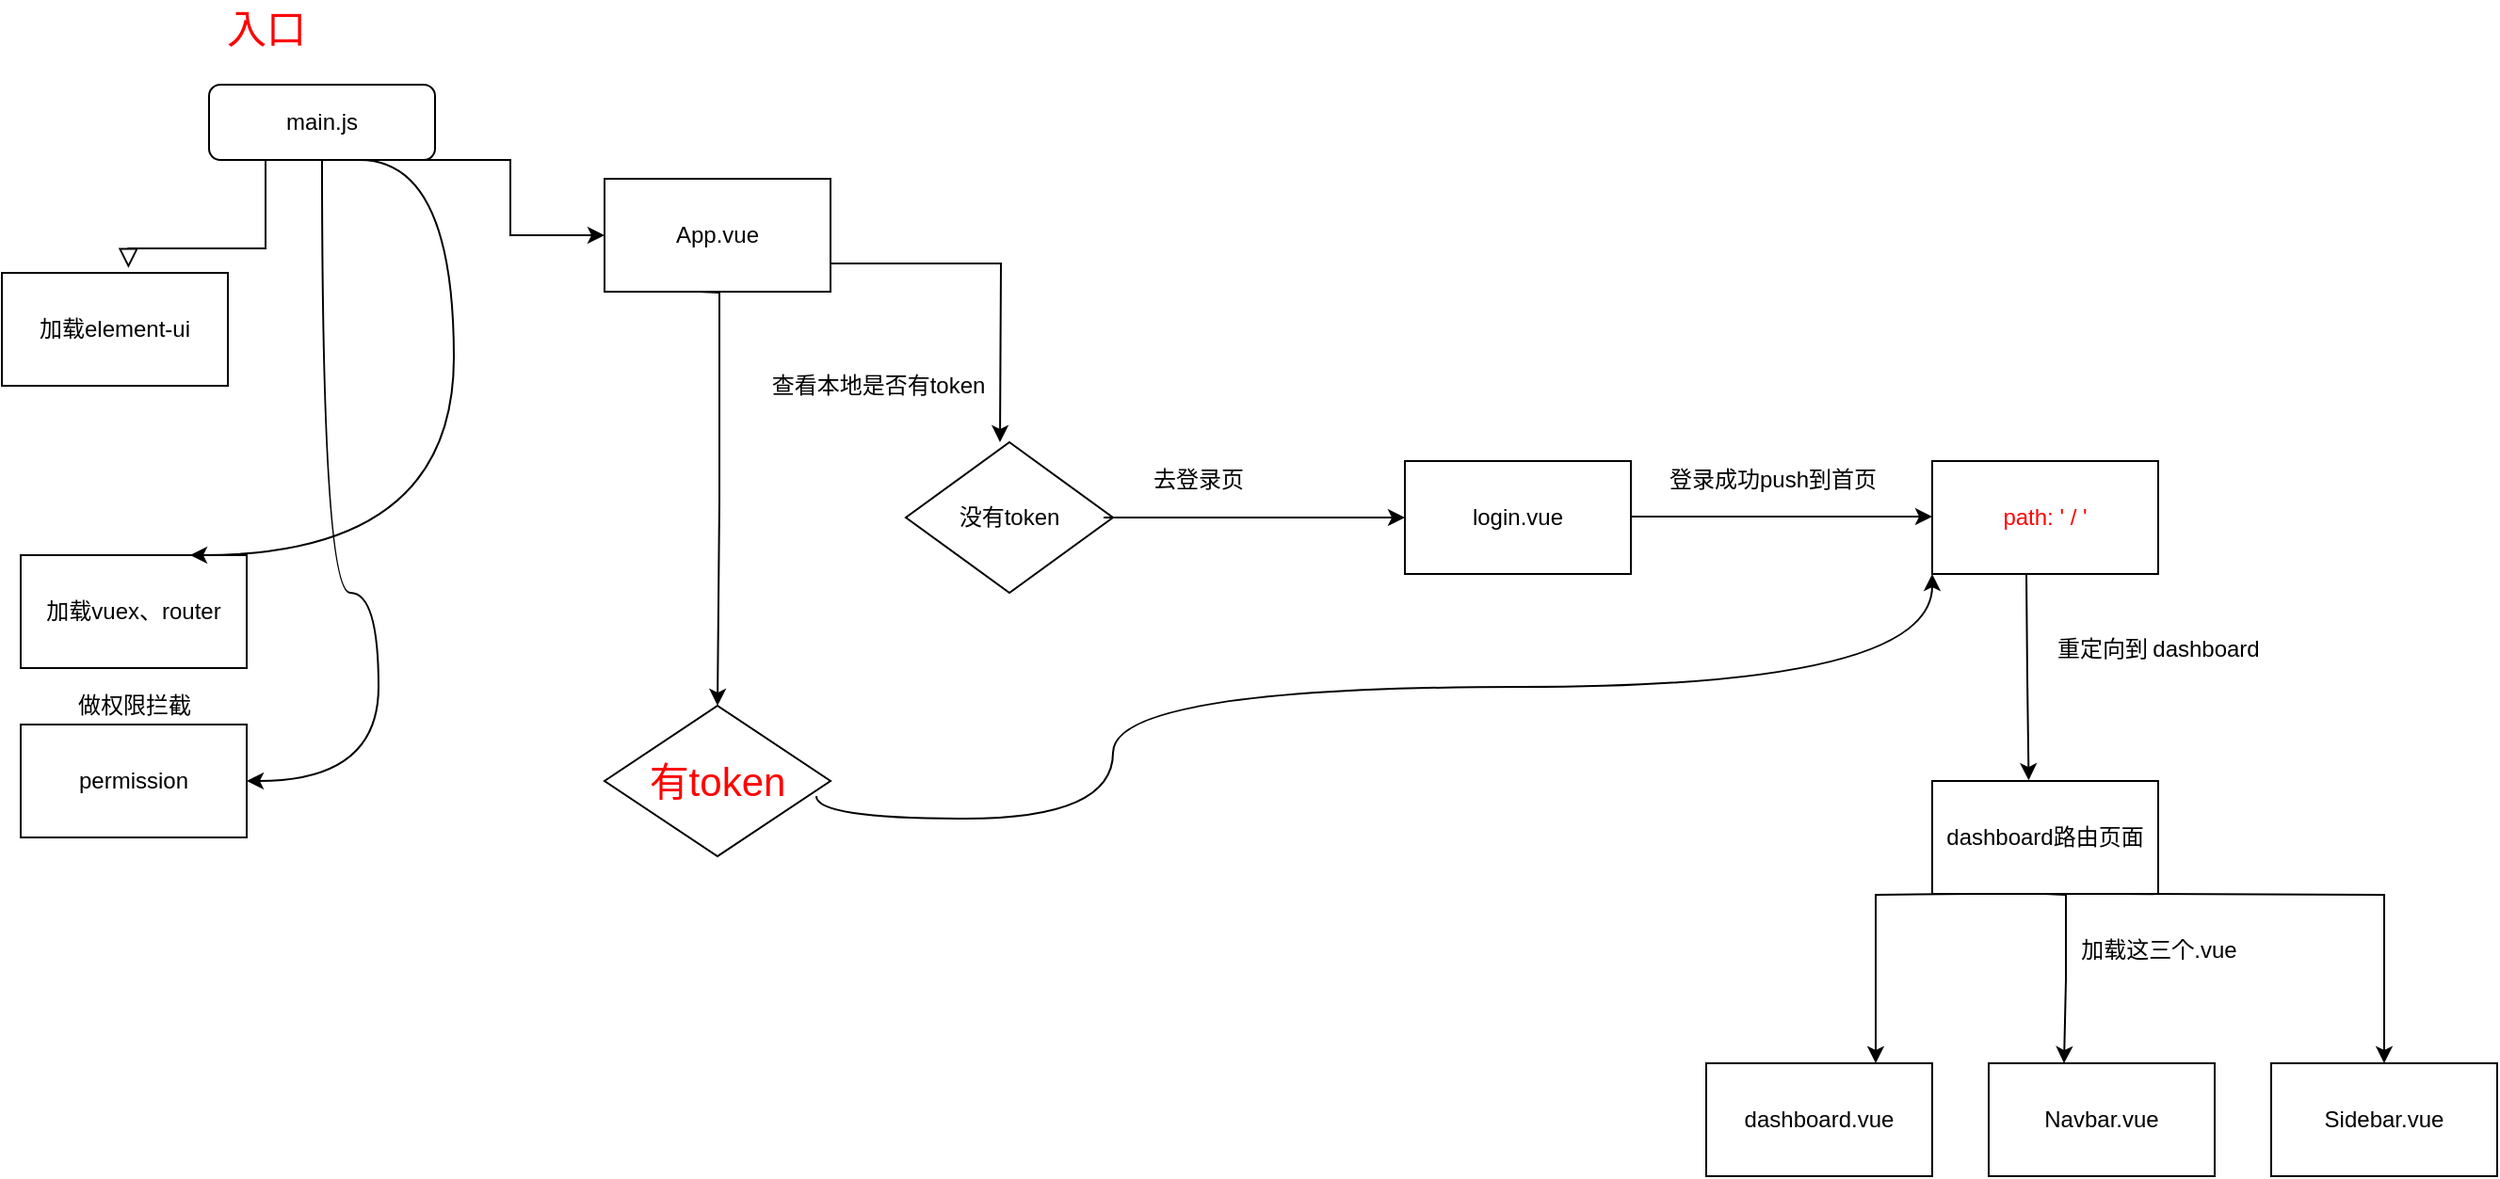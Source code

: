<mxfile version="15.4.0" type="device"><diagram id="C5RBs43oDa-KdzZeNtuy" name="Page-1"><mxGraphModel dx="1550" dy="895" grid="1" gridSize="10" guides="1" tooltips="1" connect="1" arrows="1" fold="1" page="1" pageScale="1" pageWidth="1654" pageHeight="2336" math="0" shadow="0"><root><mxCell id="WIyWlLk6GJQsqaUBKTNV-0"/><mxCell id="WIyWlLk6GJQsqaUBKTNV-1" parent="WIyWlLk6GJQsqaUBKTNV-0"/><mxCell id="WIyWlLk6GJQsqaUBKTNV-2" value="" style="rounded=0;html=1;jettySize=auto;orthogonalLoop=1;fontSize=11;endArrow=block;endFill=0;endSize=8;strokeWidth=1;shadow=0;labelBackgroundColor=none;edgeStyle=orthogonalEdgeStyle;entryX=0.56;entryY=-0.043;entryDx=0;entryDy=0;entryPerimeter=0;" parent="WIyWlLk6GJQsqaUBKTNV-1" source="WIyWlLk6GJQsqaUBKTNV-3" target="SfgkMUI_eOglYXJBngwC-0" edge="1"><mxGeometry relative="1" as="geometry"><mxPoint x="220" y="170" as="targetPoint"/><Array as="points"><mxPoint x="220" y="167"/></Array></mxGeometry></mxCell><mxCell id="WIyWlLk6GJQsqaUBKTNV-3" value="main.js" style="rounded=1;whiteSpace=wrap;html=1;fontSize=12;glass=0;strokeWidth=1;shadow=0;" parent="WIyWlLk6GJQsqaUBKTNV-1" vertex="1"><mxGeometry x="190" y="80" width="120" height="40" as="geometry"/></mxCell><mxCell id="SfgkMUI_eOglYXJBngwC-0" value="加载element-ui" style="rounded=0;whiteSpace=wrap;html=1;" vertex="1" parent="WIyWlLk6GJQsqaUBKTNV-1"><mxGeometry x="80" y="180" width="120" height="60" as="geometry"/></mxCell><mxCell id="SfgkMUI_eOglYXJBngwC-1" value="加载vuex、router" style="rounded=0;whiteSpace=wrap;html=1;" vertex="1" parent="WIyWlLk6GJQsqaUBKTNV-1"><mxGeometry x="90" y="330" width="120" height="60" as="geometry"/></mxCell><mxCell id="SfgkMUI_eOglYXJBngwC-5" value="permission" style="rounded=0;whiteSpace=wrap;html=1;" vertex="1" parent="WIyWlLk6GJQsqaUBKTNV-1"><mxGeometry x="90" y="420" width="120" height="60" as="geometry"/></mxCell><mxCell id="SfgkMUI_eOglYXJBngwC-6" value="做权限拦截" style="text;html=1;align=center;verticalAlign=middle;resizable=0;points=[];autosize=1;strokeColor=none;fillColor=none;" vertex="1" parent="WIyWlLk6GJQsqaUBKTNV-1"><mxGeometry x="110" y="400" width="80" height="20" as="geometry"/></mxCell><mxCell id="SfgkMUI_eOglYXJBngwC-7" value="" style="curved=1;endArrow=classic;html=1;rounded=0;edgeStyle=orthogonalEdgeStyle;entryX=0.75;entryY=0;entryDx=0;entryDy=0;" edge="1" parent="WIyWlLk6GJQsqaUBKTNV-1" target="SfgkMUI_eOglYXJBngwC-1"><mxGeometry width="50" height="50" relative="1" as="geometry"><mxPoint x="270" y="120" as="sourcePoint"/><mxPoint x="320" y="70" as="targetPoint"/><Array as="points"><mxPoint x="320" y="120"/><mxPoint x="320" y="330"/></Array></mxGeometry></mxCell><mxCell id="SfgkMUI_eOglYXJBngwC-11" value="" style="curved=1;endArrow=classic;html=1;rounded=0;edgeStyle=orthogonalEdgeStyle;entryX=1;entryY=0.5;entryDx=0;entryDy=0;" edge="1" parent="WIyWlLk6GJQsqaUBKTNV-1" source="WIyWlLk6GJQsqaUBKTNV-3" target="SfgkMUI_eOglYXJBngwC-5"><mxGeometry width="50" height="50" relative="1" as="geometry"><mxPoint x="390" y="470" as="sourcePoint"/><mxPoint x="400" y="460" as="targetPoint"/><Array as="points"><mxPoint x="250" y="350"/><mxPoint x="280" y="350"/><mxPoint x="280" y="450"/></Array></mxGeometry></mxCell><mxCell id="SfgkMUI_eOglYXJBngwC-12" value="App.vue" style="rounded=0;whiteSpace=wrap;html=1;" vertex="1" parent="WIyWlLk6GJQsqaUBKTNV-1"><mxGeometry x="400" y="130" width="120" height="60" as="geometry"/></mxCell><mxCell id="SfgkMUI_eOglYXJBngwC-13" value="" style="endArrow=classic;html=1;rounded=0;edgeStyle=orthogonalEdgeStyle;entryX=0;entryY=0.5;entryDx=0;entryDy=0;" edge="1" parent="WIyWlLk6GJQsqaUBKTNV-1" target="SfgkMUI_eOglYXJBngwC-12"><mxGeometry relative="1" as="geometry"><mxPoint x="290" y="120" as="sourcePoint"/><mxPoint x="350" y="180" as="targetPoint"/><Array as="points"><mxPoint x="350" y="120"/><mxPoint x="350" y="160"/></Array></mxGeometry></mxCell><mxCell id="SfgkMUI_eOglYXJBngwC-15" value="" style="endArrow=classic;html=1;rounded=0;edgeStyle=orthogonalEdgeStyle;exitX=1;exitY=0.75;exitDx=0;exitDy=0;" edge="1" parent="WIyWlLk6GJQsqaUBKTNV-1" source="SfgkMUI_eOglYXJBngwC-12"><mxGeometry relative="1" as="geometry"><mxPoint x="600" y="170" as="sourcePoint"/><mxPoint x="610" y="270" as="targetPoint"/></mxGeometry></mxCell><mxCell id="SfgkMUI_eOglYXJBngwC-18" value="查看本地是否有token" style="text;html=1;align=center;verticalAlign=middle;resizable=0;points=[];autosize=1;strokeColor=none;fillColor=none;" vertex="1" parent="WIyWlLk6GJQsqaUBKTNV-1"><mxGeometry x="480" y="230" width="130" height="20" as="geometry"/></mxCell><mxCell id="SfgkMUI_eOglYXJBngwC-19" value="没有token" style="rhombus;whiteSpace=wrap;html=1;" vertex="1" parent="WIyWlLk6GJQsqaUBKTNV-1"><mxGeometry x="560" y="270" width="110" height="80" as="geometry"/></mxCell><mxCell id="SfgkMUI_eOglYXJBngwC-20" value="" style="endArrow=classic;html=1;rounded=0;edgeStyle=orthogonalEdgeStyle;" edge="1" parent="WIyWlLk6GJQsqaUBKTNV-1"><mxGeometry relative="1" as="geometry"><mxPoint x="665" y="310" as="sourcePoint"/><mxPoint x="825" y="310" as="targetPoint"/></mxGeometry></mxCell><mxCell id="SfgkMUI_eOglYXJBngwC-23" value="去登录页" style="text;html=1;align=center;verticalAlign=middle;resizable=0;points=[];autosize=1;strokeColor=none;fillColor=none;" vertex="1" parent="WIyWlLk6GJQsqaUBKTNV-1"><mxGeometry x="685" y="280" width="60" height="20" as="geometry"/></mxCell><mxCell id="SfgkMUI_eOglYXJBngwC-24" value="login.vue" style="rounded=0;whiteSpace=wrap;html=1;" vertex="1" parent="WIyWlLk6GJQsqaUBKTNV-1"><mxGeometry x="825" y="280" width="120" height="60" as="geometry"/></mxCell><mxCell id="SfgkMUI_eOglYXJBngwC-25" value="" style="endArrow=classic;html=1;rounded=0;edgeStyle=orthogonalEdgeStyle;" edge="1" parent="WIyWlLk6GJQsqaUBKTNV-1"><mxGeometry relative="1" as="geometry"><mxPoint x="945" y="309.5" as="sourcePoint"/><mxPoint x="1105" y="309.5" as="targetPoint"/></mxGeometry></mxCell><mxCell id="SfgkMUI_eOglYXJBngwC-28" value="登录成功push到首页" style="text;html=1;align=center;verticalAlign=middle;resizable=0;points=[];autosize=1;strokeColor=none;fillColor=none;" vertex="1" parent="WIyWlLk6GJQsqaUBKTNV-1"><mxGeometry x="955" y="280" width="130" height="20" as="geometry"/></mxCell><mxCell id="SfgkMUI_eOglYXJBngwC-31" value="path: ' / '" style="rounded=0;whiteSpace=wrap;html=1;fontColor=#FF0000;" vertex="1" parent="WIyWlLk6GJQsqaUBKTNV-1"><mxGeometry x="1105" y="280" width="120" height="60" as="geometry"/></mxCell><mxCell id="SfgkMUI_eOglYXJBngwC-32" value="dashboard.vue" style="rounded=0;whiteSpace=wrap;html=1;fontColor=#000000;fillColor=#FFFFFF;" vertex="1" parent="WIyWlLk6GJQsqaUBKTNV-1"><mxGeometry x="985" y="600" width="120" height="60" as="geometry"/></mxCell><mxCell id="SfgkMUI_eOglYXJBngwC-33" value="dashboard路由页面" style="rounded=0;whiteSpace=wrap;html=1;fontColor=#000000;fillColor=#FFFFFF;" vertex="1" parent="WIyWlLk6GJQsqaUBKTNV-1"><mxGeometry x="1105" y="450" width="120" height="60" as="geometry"/></mxCell><mxCell id="SfgkMUI_eOglYXJBngwC-34" value="" style="endArrow=classic;html=1;rounded=0;fontColor=#000000;edgeStyle=orthogonalEdgeStyle;entryX=0.427;entryY=-0.007;entryDx=0;entryDy=0;entryPerimeter=0;" edge="1" parent="WIyWlLk6GJQsqaUBKTNV-1" target="SfgkMUI_eOglYXJBngwC-33"><mxGeometry relative="1" as="geometry"><mxPoint x="1155" y="340" as="sourcePoint"/><mxPoint x="1315" y="340" as="targetPoint"/></mxGeometry></mxCell><mxCell id="SfgkMUI_eOglYXJBngwC-37" value="重定向到" style="text;html=1;align=center;verticalAlign=middle;resizable=0;points=[];autosize=1;strokeColor=none;fillColor=none;fontColor=#000000;" vertex="1" parent="WIyWlLk6GJQsqaUBKTNV-1"><mxGeometry x="1165" y="370" width="60" height="20" as="geometry"/></mxCell><mxCell id="SfgkMUI_eOglYXJBngwC-38" value="&lt;span&gt;dashboard&lt;/span&gt;" style="text;html=1;align=center;verticalAlign=middle;resizable=0;points=[];autosize=1;strokeColor=none;fillColor=none;fontColor=#000000;rotation=0;" vertex="1" parent="WIyWlLk6GJQsqaUBKTNV-1"><mxGeometry x="1215" y="370" width="70" height="20" as="geometry"/></mxCell><mxCell id="SfgkMUI_eOglYXJBngwC-42" value="" style="endArrow=classic;html=1;rounded=0;fontColor=#000000;edgeStyle=orthogonalEdgeStyle;entryX=0.75;entryY=0;entryDx=0;entryDy=0;" edge="1" parent="WIyWlLk6GJQsqaUBKTNV-1" target="SfgkMUI_eOglYXJBngwC-32"><mxGeometry relative="1" as="geometry"><mxPoint x="1125" y="510" as="sourcePoint"/><mxPoint x="1285" y="510" as="targetPoint"/></mxGeometry></mxCell><mxCell id="SfgkMUI_eOglYXJBngwC-45" value="" style="endArrow=classic;html=1;rounded=0;fontColor=#000000;edgeStyle=orthogonalEdgeStyle;" edge="1" parent="WIyWlLk6GJQsqaUBKTNV-1"><mxGeometry relative="1" as="geometry"><mxPoint x="1165" y="510" as="sourcePoint"/><mxPoint x="1175" y="600" as="targetPoint"/></mxGeometry></mxCell><mxCell id="SfgkMUI_eOglYXJBngwC-48" value="Navbar.vue" style="rounded=0;whiteSpace=wrap;html=1;fontColor=#000000;fillColor=#FFFFFF;" vertex="1" parent="WIyWlLk6GJQsqaUBKTNV-1"><mxGeometry x="1135" y="600" width="120" height="60" as="geometry"/></mxCell><mxCell id="SfgkMUI_eOglYXJBngwC-49" value="" style="endArrow=classic;html=1;rounded=0;fontColor=#000000;edgeStyle=orthogonalEdgeStyle;" edge="1" parent="WIyWlLk6GJQsqaUBKTNV-1" target="SfgkMUI_eOglYXJBngwC-52"><mxGeometry relative="1" as="geometry"><mxPoint x="1205" y="510" as="sourcePoint"/><mxPoint x="1325" y="590" as="targetPoint"/></mxGeometry></mxCell><mxCell id="SfgkMUI_eOglYXJBngwC-51" value="" style="edgeLabel;resizable=0;html=1;align=left;verticalAlign=bottom;fontColor=#000000;fillColor=#FFFFFF;" connectable="0" vertex="1" parent="SfgkMUI_eOglYXJBngwC-49"><mxGeometry x="-1" relative="1" as="geometry"/></mxCell><mxCell id="SfgkMUI_eOglYXJBngwC-52" value="Sidebar.vue" style="rounded=0;whiteSpace=wrap;html=1;fontColor=#000000;fillColor=#FFFFFF;" vertex="1" parent="WIyWlLk6GJQsqaUBKTNV-1"><mxGeometry x="1285" y="600" width="120" height="60" as="geometry"/></mxCell><mxCell id="SfgkMUI_eOglYXJBngwC-53" value="加载这三个.vue" style="text;html=1;align=center;verticalAlign=middle;resizable=0;points=[];autosize=1;strokeColor=none;fillColor=none;fontColor=#000000;" vertex="1" parent="WIyWlLk6GJQsqaUBKTNV-1"><mxGeometry x="1175" y="530" width="100" height="20" as="geometry"/></mxCell><mxCell id="SfgkMUI_eOglYXJBngwC-54" value="入口" style="text;html=1;align=center;verticalAlign=middle;resizable=0;points=[];autosize=1;strokeColor=none;fillColor=none;fontColor=#FF0000;fontSize=21;" vertex="1" parent="WIyWlLk6GJQsqaUBKTNV-1"><mxGeometry x="190" y="35" width="60" height="30" as="geometry"/></mxCell><mxCell id="SfgkMUI_eOglYXJBngwC-55" value="" style="endArrow=classic;html=1;rounded=0;fontSize=21;fontColor=#FF0000;edgeStyle=orthogonalEdgeStyle;" edge="1" parent="WIyWlLk6GJQsqaUBKTNV-1"><mxGeometry relative="1" as="geometry"><mxPoint x="450" y="190" as="sourcePoint"/><mxPoint x="460" y="410" as="targetPoint"/></mxGeometry></mxCell><mxCell id="SfgkMUI_eOglYXJBngwC-58" value="有token" style="rhombus;whiteSpace=wrap;html=1;fontSize=21;fontColor=#FF0000;fillColor=#FFFFFF;" vertex="1" parent="WIyWlLk6GJQsqaUBKTNV-1"><mxGeometry x="400" y="410" width="120" height="80" as="geometry"/></mxCell><mxCell id="SfgkMUI_eOglYXJBngwC-59" value="" style="curved=1;endArrow=classic;html=1;rounded=0;fontSize=21;fontColor=#FF0000;edgeStyle=orthogonalEdgeStyle;exitX=0.937;exitY=0.6;exitDx=0;exitDy=0;exitPerimeter=0;entryX=0;entryY=1;entryDx=0;entryDy=0;" edge="1" parent="WIyWlLk6GJQsqaUBKTNV-1" source="SfgkMUI_eOglYXJBngwC-58" target="SfgkMUI_eOglYXJBngwC-31"><mxGeometry width="50" height="50" relative="1" as="geometry"><mxPoint x="620" y="470" as="sourcePoint"/><mxPoint x="670" y="420" as="targetPoint"/><Array as="points"><mxPoint x="512" y="470"/><mxPoint x="670" y="470"/><mxPoint x="670" y="400"/><mxPoint x="1105" y="400"/></Array></mxGeometry></mxCell></root></mxGraphModel></diagram></mxfile>